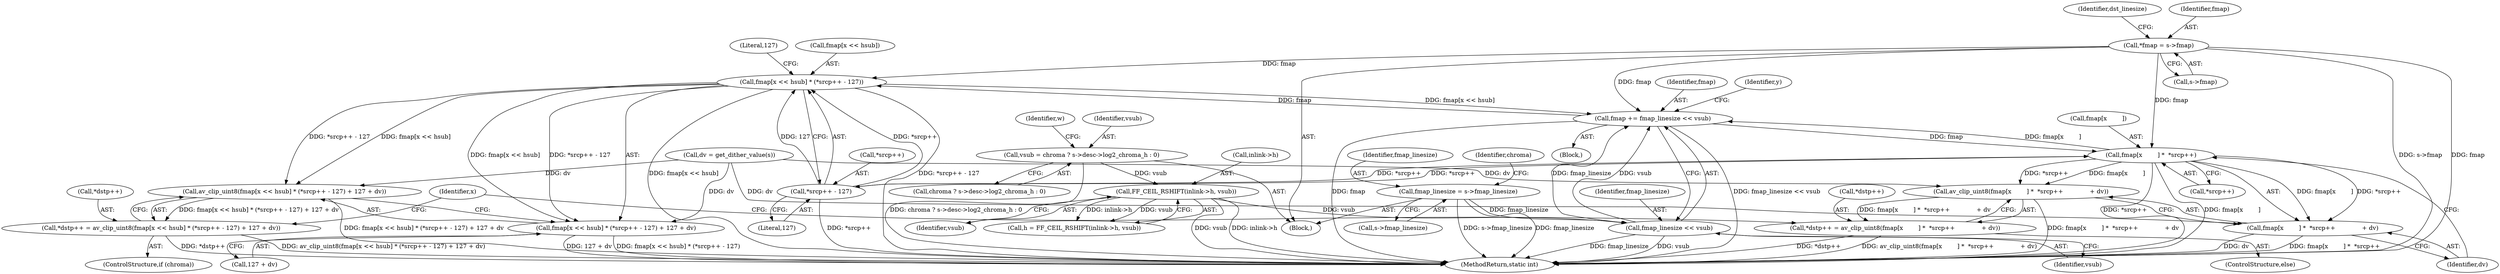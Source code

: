 digraph "0_FFmpeg_e43a0a232dbf6d3c161823c2e07c52e76227a1bc_10@array" {
"1000461" [label="(Call,fmap[x << hsub] * (*srcp++ - 127))"];
"1000496" [label="(Call,fmap += fmap_linesize << vsub)"];
"1000498" [label="(Call,fmap_linesize << vsub)"];
"1000367" [label="(Call,fmap_linesize = s->fmap_linesize)"];
"1000415" [label="(Call,FF_CEIL_RSHIFT(inlink->h, vsub))"];
"1000394" [label="(Call,vsub = chroma ? s->desc->log2_chroma_h : 0)"];
"1000482" [label="(Call,fmap[x        ] *  *srcp++)"];
"1000345" [label="(Call,*fmap = s->fmap)"];
"1000467" [label="(Call,*srcp++ - 127)"];
"1000461" [label="(Call,fmap[x << hsub] * (*srcp++ - 127))"];
"1000459" [label="(Call,av_clip_uint8(fmap[x << hsub] * (*srcp++ - 127) + 127 + dv))"];
"1000455" [label="(Call,*dstp++ = av_clip_uint8(fmap[x << hsub] * (*srcp++ - 127) + 127 + dv))"];
"1000460" [label="(Call,fmap[x << hsub] * (*srcp++ - 127) + 127 + dv)"];
"1000480" [label="(Call,av_clip_uint8(fmap[x        ] *  *srcp++              + dv))"];
"1000476" [label="(Call,*dstp++ = av_clip_uint8(fmap[x        ] *  *srcp++              + dv))"];
"1000481" [label="(Call,fmap[x        ] *  *srcp++              + dv)"];
"1000352" [label="(Identifier,dst_linesize)"];
"1000346" [label="(Identifier,fmap)"];
"1000475" [label="(ControlStructure,else)"];
"1000395" [label="(Identifier,vsub)"];
"1000467" [label="(Call,*srcp++ - 127)"];
"1000374" [label="(Identifier,chroma)"];
"1000456" [label="(Call,*dstp++)"];
"1000482" [label="(Call,fmap[x        ] *  *srcp++)"];
"1000453" [label="(ControlStructure,if (chroma))"];
"1000505" [label="(MethodReturn,static int)"];
"1000369" [label="(Call,s->fmap_linesize)"];
"1000496" [label="(Call,fmap += fmap_linesize << vsub)"];
"1000497" [label="(Identifier,fmap)"];
"1000476" [label="(Call,*dstp++ = av_clip_uint8(fmap[x        ] *  *srcp++              + dv))"];
"1000368" [label="(Identifier,fmap_linesize)"];
"1000480" [label="(Call,av_clip_uint8(fmap[x        ] *  *srcp++              + dv))"];
"1000462" [label="(Call,fmap[x << hsub])"];
"1000468" [label="(Call,*srcp++)"];
"1000367" [label="(Call,fmap_linesize = s->fmap_linesize)"];
"1000446" [label="(Identifier,x)"];
"1000327" [label="(Block,)"];
"1000345" [label="(Call,*fmap = s->fmap)"];
"1000481" [label="(Call,fmap[x        ] *  *srcp++              + dv)"];
"1000498" [label="(Call,fmap_linesize << vsub)"];
"1000394" [label="(Call,vsub = chroma ? s->desc->log2_chroma_h : 0)"];
"1000415" [label="(Call,FF_CEIL_RSHIFT(inlink->h, vsub))"];
"1000461" [label="(Call,fmap[x << hsub] * (*srcp++ - 127))"];
"1000347" [label="(Call,s->fmap)"];
"1000500" [label="(Identifier,vsub)"];
"1000483" [label="(Call,fmap[x        ])"];
"1000455" [label="(Call,*dstp++ = av_clip_uint8(fmap[x << hsub] * (*srcp++ - 127) + 127 + dv))"];
"1000419" [label="(Identifier,vsub)"];
"1000473" [label="(Literal,127)"];
"1000428" [label="(Identifier,y)"];
"1000477" [label="(Call,*dstp++)"];
"1000449" [label="(Call,dv = get_dither_value(s))"];
"1000459" [label="(Call,av_clip_uint8(fmap[x << hsub] * (*srcp++ - 127) + 127 + dv))"];
"1000429" [label="(Block,)"];
"1000460" [label="(Call,fmap[x << hsub] * (*srcp++ - 127) + 127 + dv)"];
"1000406" [label="(Identifier,w)"];
"1000499" [label="(Identifier,fmap_linesize)"];
"1000416" [label="(Call,inlink->h)"];
"1000471" [label="(Literal,127)"];
"1000396" [label="(Call,chroma ? s->desc->log2_chroma_h : 0)"];
"1000486" [label="(Call,*srcp++)"];
"1000472" [label="(Call,127 + dv)"];
"1000489" [label="(Identifier,dv)"];
"1000413" [label="(Call,h = FF_CEIL_RSHIFT(inlink->h, vsub))"];
"1000461" -> "1000460"  [label="AST: "];
"1000461" -> "1000467"  [label="CFG: "];
"1000462" -> "1000461"  [label="AST: "];
"1000467" -> "1000461"  [label="AST: "];
"1000473" -> "1000461"  [label="CFG: "];
"1000461" -> "1000505"  [label="DDG: *srcp++ - 127"];
"1000461" -> "1000505"  [label="DDG: fmap[x << hsub]"];
"1000461" -> "1000459"  [label="DDG: fmap[x << hsub]"];
"1000461" -> "1000459"  [label="DDG: *srcp++ - 127"];
"1000461" -> "1000460"  [label="DDG: fmap[x << hsub]"];
"1000461" -> "1000460"  [label="DDG: *srcp++ - 127"];
"1000496" -> "1000461"  [label="DDG: fmap"];
"1000345" -> "1000461"  [label="DDG: fmap"];
"1000467" -> "1000461"  [label="DDG: *srcp++"];
"1000467" -> "1000461"  [label="DDG: 127"];
"1000461" -> "1000496"  [label="DDG: fmap[x << hsub]"];
"1000496" -> "1000429"  [label="AST: "];
"1000496" -> "1000498"  [label="CFG: "];
"1000497" -> "1000496"  [label="AST: "];
"1000498" -> "1000496"  [label="AST: "];
"1000428" -> "1000496"  [label="CFG: "];
"1000496" -> "1000505"  [label="DDG: fmap_linesize << vsub"];
"1000496" -> "1000505"  [label="DDG: fmap"];
"1000496" -> "1000482"  [label="DDG: fmap"];
"1000498" -> "1000496"  [label="DDG: fmap_linesize"];
"1000498" -> "1000496"  [label="DDG: vsub"];
"1000482" -> "1000496"  [label="DDG: fmap[x        ]"];
"1000345" -> "1000496"  [label="DDG: fmap"];
"1000498" -> "1000500"  [label="CFG: "];
"1000499" -> "1000498"  [label="AST: "];
"1000500" -> "1000498"  [label="AST: "];
"1000498" -> "1000505"  [label="DDG: fmap_linesize"];
"1000498" -> "1000505"  [label="DDG: vsub"];
"1000367" -> "1000498"  [label="DDG: fmap_linesize"];
"1000415" -> "1000498"  [label="DDG: vsub"];
"1000367" -> "1000327"  [label="AST: "];
"1000367" -> "1000369"  [label="CFG: "];
"1000368" -> "1000367"  [label="AST: "];
"1000369" -> "1000367"  [label="AST: "];
"1000374" -> "1000367"  [label="CFG: "];
"1000367" -> "1000505"  [label="DDG: s->fmap_linesize"];
"1000367" -> "1000505"  [label="DDG: fmap_linesize"];
"1000415" -> "1000413"  [label="AST: "];
"1000415" -> "1000419"  [label="CFG: "];
"1000416" -> "1000415"  [label="AST: "];
"1000419" -> "1000415"  [label="AST: "];
"1000413" -> "1000415"  [label="CFG: "];
"1000415" -> "1000505"  [label="DDG: inlink->h"];
"1000415" -> "1000505"  [label="DDG: vsub"];
"1000415" -> "1000413"  [label="DDG: inlink->h"];
"1000415" -> "1000413"  [label="DDG: vsub"];
"1000394" -> "1000415"  [label="DDG: vsub"];
"1000394" -> "1000327"  [label="AST: "];
"1000394" -> "1000396"  [label="CFG: "];
"1000395" -> "1000394"  [label="AST: "];
"1000396" -> "1000394"  [label="AST: "];
"1000406" -> "1000394"  [label="CFG: "];
"1000394" -> "1000505"  [label="DDG: chroma ? s->desc->log2_chroma_h : 0"];
"1000482" -> "1000481"  [label="AST: "];
"1000482" -> "1000486"  [label="CFG: "];
"1000483" -> "1000482"  [label="AST: "];
"1000486" -> "1000482"  [label="AST: "];
"1000489" -> "1000482"  [label="CFG: "];
"1000482" -> "1000505"  [label="DDG: *srcp++"];
"1000482" -> "1000505"  [label="DDG: fmap[x        ]"];
"1000482" -> "1000467"  [label="DDG: *srcp++"];
"1000482" -> "1000480"  [label="DDG: fmap[x        ]"];
"1000482" -> "1000480"  [label="DDG: *srcp++"];
"1000482" -> "1000481"  [label="DDG: fmap[x        ]"];
"1000482" -> "1000481"  [label="DDG: *srcp++"];
"1000345" -> "1000482"  [label="DDG: fmap"];
"1000467" -> "1000482"  [label="DDG: *srcp++"];
"1000345" -> "1000327"  [label="AST: "];
"1000345" -> "1000347"  [label="CFG: "];
"1000346" -> "1000345"  [label="AST: "];
"1000347" -> "1000345"  [label="AST: "];
"1000352" -> "1000345"  [label="CFG: "];
"1000345" -> "1000505"  [label="DDG: s->fmap"];
"1000345" -> "1000505"  [label="DDG: fmap"];
"1000467" -> "1000471"  [label="CFG: "];
"1000468" -> "1000467"  [label="AST: "];
"1000471" -> "1000467"  [label="AST: "];
"1000467" -> "1000505"  [label="DDG: *srcp++"];
"1000459" -> "1000455"  [label="AST: "];
"1000459" -> "1000460"  [label="CFG: "];
"1000460" -> "1000459"  [label="AST: "];
"1000455" -> "1000459"  [label="CFG: "];
"1000459" -> "1000505"  [label="DDG: fmap[x << hsub] * (*srcp++ - 127) + 127 + dv"];
"1000459" -> "1000455"  [label="DDG: fmap[x << hsub] * (*srcp++ - 127) + 127 + dv"];
"1000449" -> "1000459"  [label="DDG: dv"];
"1000455" -> "1000453"  [label="AST: "];
"1000456" -> "1000455"  [label="AST: "];
"1000446" -> "1000455"  [label="CFG: "];
"1000455" -> "1000505"  [label="DDG: av_clip_uint8(fmap[x << hsub] * (*srcp++ - 127) + 127 + dv)"];
"1000455" -> "1000505"  [label="DDG: *dstp++"];
"1000460" -> "1000472"  [label="CFG: "];
"1000472" -> "1000460"  [label="AST: "];
"1000460" -> "1000505"  [label="DDG: fmap[x << hsub] * (*srcp++ - 127)"];
"1000460" -> "1000505"  [label="DDG: 127 + dv"];
"1000449" -> "1000460"  [label="DDG: dv"];
"1000480" -> "1000476"  [label="AST: "];
"1000480" -> "1000481"  [label="CFG: "];
"1000481" -> "1000480"  [label="AST: "];
"1000476" -> "1000480"  [label="CFG: "];
"1000480" -> "1000505"  [label="DDG: fmap[x        ] *  *srcp++              + dv"];
"1000480" -> "1000476"  [label="DDG: fmap[x        ] *  *srcp++              + dv"];
"1000449" -> "1000480"  [label="DDG: dv"];
"1000476" -> "1000475"  [label="AST: "];
"1000477" -> "1000476"  [label="AST: "];
"1000446" -> "1000476"  [label="CFG: "];
"1000476" -> "1000505"  [label="DDG: *dstp++"];
"1000476" -> "1000505"  [label="DDG: av_clip_uint8(fmap[x        ] *  *srcp++              + dv)"];
"1000481" -> "1000489"  [label="CFG: "];
"1000489" -> "1000481"  [label="AST: "];
"1000481" -> "1000505"  [label="DDG: dv"];
"1000481" -> "1000505"  [label="DDG: fmap[x        ] *  *srcp++"];
"1000449" -> "1000481"  [label="DDG: dv"];
}
